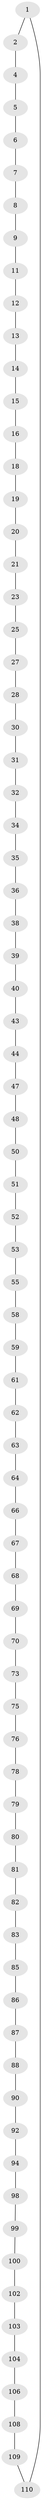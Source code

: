 // original degree distribution, {2: 1.0}
// Generated by graph-tools (version 1.1) at 2025/20/03/04/25 18:20:22]
// undirected, 77 vertices, 77 edges
graph export_dot {
graph [start="1"]
  node [color=gray90,style=filled];
  1 [super="+111"];
  2 [super="+3"];
  4;
  5;
  6;
  7;
  8;
  9 [super="+10"];
  11;
  12;
  13;
  14;
  15;
  16 [super="+17"];
  18;
  19;
  20;
  21 [super="+22"];
  23 [super="+24"];
  25 [super="+26"];
  27;
  28 [super="+29"];
  30;
  31;
  32 [super="+33"];
  34;
  35;
  36 [super="+37"];
  38;
  39;
  40 [super="+41"];
  43;
  44 [super="+45"];
  47;
  48 [super="+49"];
  50;
  51;
  52;
  53 [super="+54"];
  55 [super="+56"];
  58;
  59 [super="+60"];
  61;
  62;
  63;
  64 [super="+65"];
  66;
  67;
  68;
  69;
  70 [super="+71"];
  73 [super="+74"];
  75;
  76 [super="+77"];
  78;
  79;
  80;
  81;
  82;
  83 [super="+84"];
  85;
  86;
  87;
  88 [super="+89"];
  90 [super="+91"];
  92 [super="+93"];
  94 [super="+95"];
  98;
  99;
  100 [super="+101"];
  102;
  103;
  104 [super="+105"];
  106 [super="+107"];
  108;
  109;
  110;
  1 -- 2;
  1 -- 110;
  2 -- 4;
  4 -- 5;
  5 -- 6;
  6 -- 7;
  7 -- 8;
  8 -- 9;
  9 -- 11;
  11 -- 12;
  12 -- 13;
  13 -- 14;
  14 -- 15;
  15 -- 16;
  16 -- 18;
  18 -- 19;
  19 -- 20;
  20 -- 21;
  21 -- 23;
  23 -- 25;
  25 -- 27;
  27 -- 28;
  28 -- 30;
  30 -- 31;
  31 -- 32;
  32 -- 34;
  34 -- 35;
  35 -- 36;
  36 -- 38;
  38 -- 39;
  39 -- 40;
  40 -- 43;
  43 -- 44;
  44 -- 47;
  47 -- 48;
  48 -- 50;
  50 -- 51;
  51 -- 52;
  52 -- 53;
  53 -- 55;
  55 -- 58;
  58 -- 59;
  59 -- 61;
  61 -- 62;
  62 -- 63;
  63 -- 64;
  64 -- 66;
  66 -- 67;
  67 -- 68;
  68 -- 69;
  69 -- 70;
  70 -- 73;
  73 -- 75;
  75 -- 76;
  76 -- 78;
  78 -- 79;
  79 -- 80;
  80 -- 81;
  81 -- 82;
  82 -- 83;
  83 -- 85;
  85 -- 86;
  86 -- 87;
  87 -- 88;
  88 -- 90;
  90 -- 92;
  92 -- 94;
  94 -- 98;
  98 -- 99;
  99 -- 100;
  100 -- 102;
  102 -- 103;
  103 -- 104;
  104 -- 106;
  106 -- 108;
  108 -- 109;
  109 -- 110;
}
